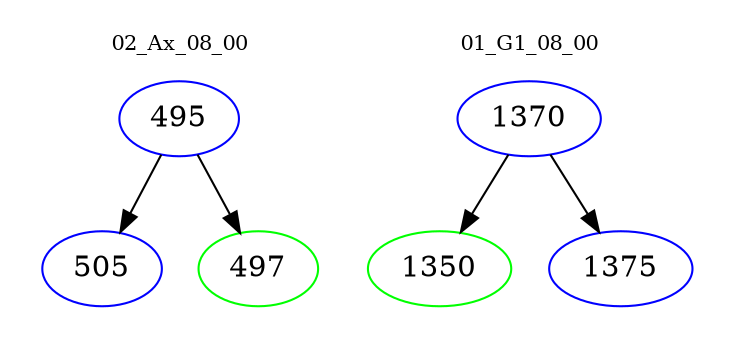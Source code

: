 digraph{
subgraph cluster_0 {
color = white
label = "02_Ax_08_00";
fontsize=10;
T0_495 [label="495", color="blue"]
T0_495 -> T0_505 [color="black"]
T0_505 [label="505", color="blue"]
T0_495 -> T0_497 [color="black"]
T0_497 [label="497", color="green"]
}
subgraph cluster_1 {
color = white
label = "01_G1_08_00";
fontsize=10;
T1_1370 [label="1370", color="blue"]
T1_1370 -> T1_1350 [color="black"]
T1_1350 [label="1350", color="green"]
T1_1370 -> T1_1375 [color="black"]
T1_1375 [label="1375", color="blue"]
}
}
